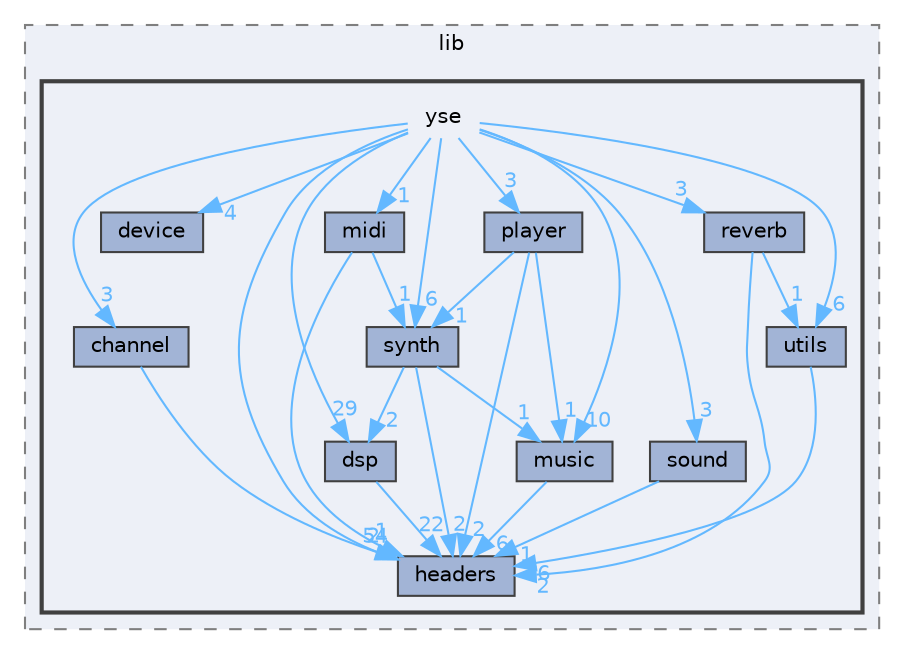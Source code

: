 digraph "techstorm/lib/yse"
{
 // LATEX_PDF_SIZE
  bgcolor="transparent";
  edge [fontname=Helvetica,fontsize=10,labelfontname=Helvetica,labelfontsize=10];
  node [fontname=Helvetica,fontsize=10,shape=box,height=0.2,width=0.4];
  compound=true
  subgraph clusterdir_ce77d4233c48ea156838b94d75726422 {
    graph [ bgcolor="#edf0f7", pencolor="grey50", label="lib", fontname=Helvetica,fontsize=10 style="filled,dashed", URL="dir_ce77d4233c48ea156838b94d75726422.html",tooltip=""]
  subgraph clusterdir_ab00d0e96abab37954b5a4f926314745 {
    graph [ bgcolor="#edf0f7", pencolor="grey25", label="", fontname=Helvetica,fontsize=10 style="filled,bold", URL="dir_ab00d0e96abab37954b5a4f926314745.html",tooltip=""]
    dir_ab00d0e96abab37954b5a4f926314745 [shape=plaintext, label="yse"];
  dir_48fa6c322d7ab073c7f07943fe62e120 [label="channel", fillcolor="#a2b4d6", color="grey25", style="filled", URL="dir_48fa6c322d7ab073c7f07943fe62e120.html",tooltip=""];
  dir_a49293e0a5842828cbdd870c6328cc78 [label="device", fillcolor="#a2b4d6", color="grey25", style="filled", URL="dir_a49293e0a5842828cbdd870c6328cc78.html",tooltip=""];
  dir_df50e7619da9644c9c01b08b0cb63d8a [label="dsp", fillcolor="#a2b4d6", color="grey25", style="filled", URL="dir_df50e7619da9644c9c01b08b0cb63d8a.html",tooltip=""];
  dir_699952ca7ba667580585186d3eda4e99 [label="headers", fillcolor="#a2b4d6", color="grey25", style="filled", URL="dir_699952ca7ba667580585186d3eda4e99.html",tooltip=""];
  dir_3753be897793fac9c86a120043380cc5 [label="midi", fillcolor="#a2b4d6", color="grey25", style="filled", URL="dir_3753be897793fac9c86a120043380cc5.html",tooltip=""];
  dir_13708a901e88434d2a4cfa9e30233086 [label="music", fillcolor="#a2b4d6", color="grey25", style="filled", URL="dir_13708a901e88434d2a4cfa9e30233086.html",tooltip=""];
  dir_7dbad9a6854ba5c3beeb99caf70c08f7 [label="player", fillcolor="#a2b4d6", color="grey25", style="filled", URL="dir_7dbad9a6854ba5c3beeb99caf70c08f7.html",tooltip=""];
  dir_cb782f5b61c3c505549ffb832addb8ca [label="reverb", fillcolor="#a2b4d6", color="grey25", style="filled", URL="dir_cb782f5b61c3c505549ffb832addb8ca.html",tooltip=""];
  dir_355512feaaf3e000c558f4b7cc9d284e [label="sound", fillcolor="#a2b4d6", color="grey25", style="filled", URL="dir_355512feaaf3e000c558f4b7cc9d284e.html",tooltip=""];
  dir_fd9b2f7edc99388233d71150078940de [label="synth", fillcolor="#a2b4d6", color="grey25", style="filled", URL="dir_fd9b2f7edc99388233d71150078940de.html",tooltip=""];
  dir_a5dc988cd0900c7ad8773294a53b88ec [label="utils", fillcolor="#a2b4d6", color="grey25", style="filled", URL="dir_a5dc988cd0900c7ad8773294a53b88ec.html",tooltip=""];
  }
  }
  dir_ab00d0e96abab37954b5a4f926314745->dir_13708a901e88434d2a4cfa9e30233086 [headlabel="10", labeldistance=1.5 headhref="dir_000149_000077.html" href="dir_000149_000077.html" color="steelblue1" fontcolor="steelblue1"];
  dir_ab00d0e96abab37954b5a4f926314745->dir_355512feaaf3e000c558f4b7cc9d284e [headlabel="3", labeldistance=1.5 headhref="dir_000149_000111.html" href="dir_000149_000111.html" color="steelblue1" fontcolor="steelblue1"];
  dir_ab00d0e96abab37954b5a4f926314745->dir_3753be897793fac9c86a120043380cc5 [headlabel="1", labeldistance=1.5 headhref="dir_000149_000073.html" href="dir_000149_000073.html" color="steelblue1" fontcolor="steelblue1"];
  dir_ab00d0e96abab37954b5a4f926314745->dir_48fa6c322d7ab073c7f07943fe62e120 [headlabel="3", labeldistance=1.5 headhref="dir_000149_000009.html" href="dir_000149_000009.html" color="steelblue1" fontcolor="steelblue1"];
  dir_ab00d0e96abab37954b5a4f926314745->dir_699952ca7ba667580585186d3eda4e99 [headlabel="54", labeldistance=1.5 headhref="dir_000149_000057.html" href="dir_000149_000057.html" color="steelblue1" fontcolor="steelblue1"];
  dir_ab00d0e96abab37954b5a4f926314745->dir_7dbad9a6854ba5c3beeb99caf70c08f7 [headlabel="3", labeldistance=1.5 headhref="dir_000149_000086.html" href="dir_000149_000086.html" color="steelblue1" fontcolor="steelblue1"];
  dir_ab00d0e96abab37954b5a4f926314745->dir_a49293e0a5842828cbdd870c6328cc78 [headlabel="4", labeldistance=1.5 headhref="dir_000149_000029.html" href="dir_000149_000029.html" color="steelblue1" fontcolor="steelblue1"];
  dir_ab00d0e96abab37954b5a4f926314745->dir_a5dc988cd0900c7ad8773294a53b88ec [headlabel="6", labeldistance=1.5 headhref="dir_000149_000141.html" href="dir_000149_000141.html" color="steelblue1" fontcolor="steelblue1"];
  dir_ab00d0e96abab37954b5a4f926314745->dir_cb782f5b61c3c505549ffb832addb8ca [headlabel="3", labeldistance=1.5 headhref="dir_000149_000102.html" href="dir_000149_000102.html" color="steelblue1" fontcolor="steelblue1"];
  dir_ab00d0e96abab37954b5a4f926314745->dir_df50e7619da9644c9c01b08b0cb63d8a [headlabel="29", labeldistance=1.5 headhref="dir_000149_000030.html" href="dir_000149_000030.html" color="steelblue1" fontcolor="steelblue1"];
  dir_ab00d0e96abab37954b5a4f926314745->dir_fd9b2f7edc99388233d71150078940de [headlabel="6", labeldistance=1.5 headhref="dir_000149_000129.html" href="dir_000149_000129.html" color="steelblue1" fontcolor="steelblue1"];
  dir_48fa6c322d7ab073c7f07943fe62e120->dir_699952ca7ba667580585186d3eda4e99 [headlabel="2", labeldistance=1.5 headhref="dir_000009_000057.html" href="dir_000009_000057.html" color="steelblue1" fontcolor="steelblue1"];
  dir_df50e7619da9644c9c01b08b0cb63d8a->dir_699952ca7ba667580585186d3eda4e99 [headlabel="22", labeldistance=1.5 headhref="dir_000030_000057.html" href="dir_000030_000057.html" color="steelblue1" fontcolor="steelblue1"];
  dir_3753be897793fac9c86a120043380cc5->dir_699952ca7ba667580585186d3eda4e99 [headlabel="1", labeldistance=1.5 headhref="dir_000073_000057.html" href="dir_000073_000057.html" color="steelblue1" fontcolor="steelblue1"];
  dir_3753be897793fac9c86a120043380cc5->dir_fd9b2f7edc99388233d71150078940de [headlabel="1", labeldistance=1.5 headhref="dir_000073_000129.html" href="dir_000073_000129.html" color="steelblue1" fontcolor="steelblue1"];
  dir_13708a901e88434d2a4cfa9e30233086->dir_699952ca7ba667580585186d3eda4e99 [headlabel="6", labeldistance=1.5 headhref="dir_000077_000057.html" href="dir_000077_000057.html" color="steelblue1" fontcolor="steelblue1"];
  dir_7dbad9a6854ba5c3beeb99caf70c08f7->dir_13708a901e88434d2a4cfa9e30233086 [headlabel="1", labeldistance=1.5 headhref="dir_000086_000077.html" href="dir_000086_000077.html" color="steelblue1" fontcolor="steelblue1"];
  dir_7dbad9a6854ba5c3beeb99caf70c08f7->dir_699952ca7ba667580585186d3eda4e99 [headlabel="2", labeldistance=1.5 headhref="dir_000086_000057.html" href="dir_000086_000057.html" color="steelblue1" fontcolor="steelblue1"];
  dir_7dbad9a6854ba5c3beeb99caf70c08f7->dir_fd9b2f7edc99388233d71150078940de [headlabel="1", labeldistance=1.5 headhref="dir_000086_000129.html" href="dir_000086_000129.html" color="steelblue1" fontcolor="steelblue1"];
  dir_cb782f5b61c3c505549ffb832addb8ca->dir_699952ca7ba667580585186d3eda4e99 [headlabel="2", labeldistance=1.5 headhref="dir_000102_000057.html" href="dir_000102_000057.html" color="steelblue1" fontcolor="steelblue1"];
  dir_cb782f5b61c3c505549ffb832addb8ca->dir_a5dc988cd0900c7ad8773294a53b88ec [headlabel="1", labeldistance=1.5 headhref="dir_000102_000141.html" href="dir_000102_000141.html" color="steelblue1" fontcolor="steelblue1"];
  dir_355512feaaf3e000c558f4b7cc9d284e->dir_699952ca7ba667580585186d3eda4e99 [headlabel="1", labeldistance=1.5 headhref="dir_000111_000057.html" href="dir_000111_000057.html" color="steelblue1" fontcolor="steelblue1"];
  dir_fd9b2f7edc99388233d71150078940de->dir_13708a901e88434d2a4cfa9e30233086 [headlabel="1", labeldistance=1.5 headhref="dir_000129_000077.html" href="dir_000129_000077.html" color="steelblue1" fontcolor="steelblue1"];
  dir_fd9b2f7edc99388233d71150078940de->dir_699952ca7ba667580585186d3eda4e99 [headlabel="2", labeldistance=1.5 headhref="dir_000129_000057.html" href="dir_000129_000057.html" color="steelblue1" fontcolor="steelblue1"];
  dir_fd9b2f7edc99388233d71150078940de->dir_df50e7619da9644c9c01b08b0cb63d8a [headlabel="2", labeldistance=1.5 headhref="dir_000129_000030.html" href="dir_000129_000030.html" color="steelblue1" fontcolor="steelblue1"];
  dir_a5dc988cd0900c7ad8773294a53b88ec->dir_699952ca7ba667580585186d3eda4e99 [headlabel="6", labeldistance=1.5 headhref="dir_000141_000057.html" href="dir_000141_000057.html" color="steelblue1" fontcolor="steelblue1"];
}
